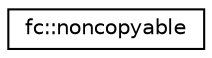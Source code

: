digraph "Graphical Class Hierarchy"
{
  edge [fontname="Helvetica",fontsize="10",labelfontname="Helvetica",labelfontsize="10"];
  node [fontname="Helvetica",fontsize="10",shape=record];
  rankdir="LR";
  Node0 [label="fc::noncopyable",height=0.2,width=0.4,color="black", fillcolor="white", style="filled",URL="$classfc_1_1noncopyable.html"];
}
